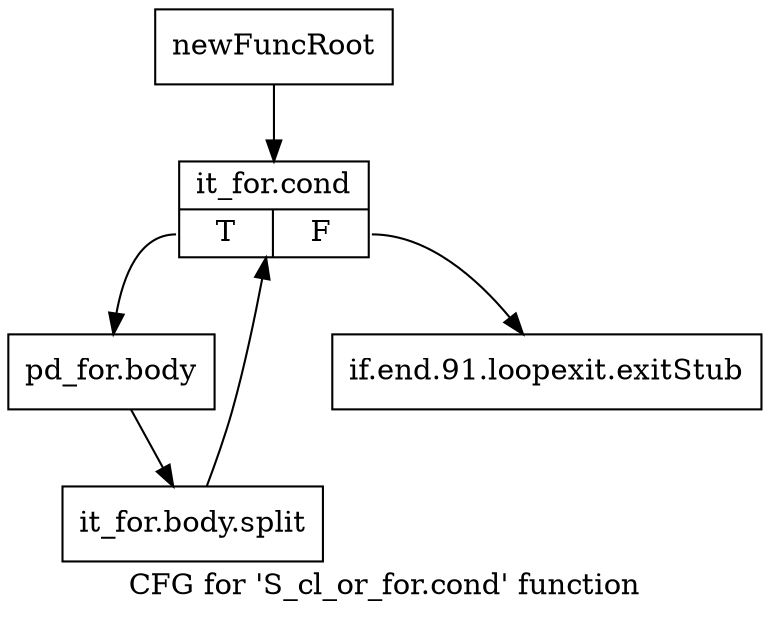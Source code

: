 digraph "CFG for 'S_cl_or_for.cond' function" {
	label="CFG for 'S_cl_or_for.cond' function";

	Node0x5110310 [shape=record,label="{newFuncRoot}"];
	Node0x5110310 -> Node0x51caa30;
	Node0x51ca9e0 [shape=record,label="{if.end.91.loopexit.exitStub}"];
	Node0x51caa30 [shape=record,label="{it_for.cond|{<s0>T|<s1>F}}"];
	Node0x51caa30:s0 -> Node0x51caa80;
	Node0x51caa30:s1 -> Node0x51ca9e0;
	Node0x51caa80 [shape=record,label="{pd_for.body}"];
	Node0x51caa80 -> Node0x6c3af70;
	Node0x6c3af70 [shape=record,label="{it_for.body.split}"];
	Node0x6c3af70 -> Node0x51caa30;
}
